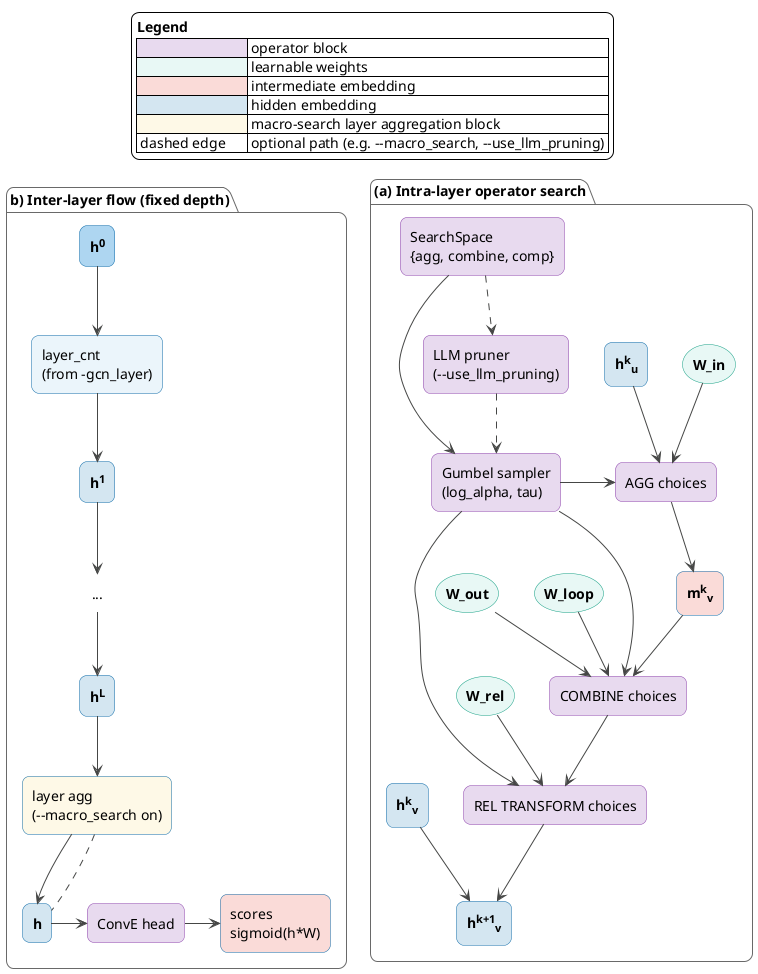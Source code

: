 @startuml
!theme vibrant

skinparam defaultFontName sans-serif
skinparam shadowing false
skinparam roundCorner 15
skinparam rectangle {
    BackgroundColor #EBF5FB
    BorderColor #0E6BA8
}
skinparam agent {
    BackgroundColor #E8DAEF
    BorderColor #8E44AD
}
skinparam storage {
    BackgroundColor #E8F8F5
    BorderColor #16A085
}
skinparam rectangle<<operator>> {
    BackgroundColor #E8DAEF
    BorderColor #8E44AD
}
hide stereotype

legend top
<font size=14><b>Legend</b></font>
| <#E8DAEF>   | operator block |
| <#E8F8F5>   | learnable weights |
| <#FADBD8>   | intermediate embedding |
| <#D4E6F1>   | hidden embedding |
| <#FEF9E7>   | macro-search layer aggregation block |
| dashed edge      | optional path (e.g. &#45;&#45;macro_search, &#45;&#45;use_llm_pruning) |
end legend

package "(b) Inter-layer flow (fixed depth))" {
    rectangle "<b>h<sup>0</sup></b>" as h0 #AED6F1
    rectangle "layer_cnt\n(from -gcn_layer)" as layer_cnt
    rectangle "<b>h<sup>1</sup></b>" as h1 #D4E6F1
    label "..." as dots
    rectangle "<b>h<sup>L</sup></b>" as hL #D4E6F1
    rectangle "layer agg\n(--macro_search on)" as layer_agg #FEF9E7
    rectangle "<b>h</b>" as h_final #D4E6F1
    rectangle "ConvE head" as conve <<operator>>
    rectangle "scores\nsigmoid(h*W)" as scores #FADBD8

    h0 -d-> layer_cnt
    layer_cnt -d-> h1
    h1 -d-> dots
    dots -d-> hL
    hL -d-> layer_agg
    layer_agg -d-> h_final
    h_final -r-> conve
    conve -r-> scores

    layer_agg -[dashed]- h_final
}

package "(a) Intra-layer operator search" {
    agent "SearchSpace\n{agg, combine, comp}" as search_space
    agent "LLM pruner\n(--use_llm_pruning)" as llm_pruner
    agent "Gumbel sampler\n(log_alpha, tau)" as gumbel
    storage "<b>W_loop</b>" as W_loop
    storage "<b>W_in</b>" as W_in
    storage "<b>W_out</b>" as W_out
    storage "<b>W_rel</b>" as W_rel
    rectangle "<b>h<sup>k</sup><sub>u</sub></b>" as h_u #D4E6F1
    rectangle "<b>h<sup>k</sup><sub>v</sub></b>" as h_v #D4E6F1
    rectangle "AGG choices" as agg_ops <<operator>>
    rectangle "COMBINE choices" as combine_ops <<operator>>
    rectangle "REL TRANSFORM choices" as comp_ops <<operator>>
    rectangle "<b>m<sup>k</sup><sub>v</sub></b>" as m_v #FADBD8
    rectangle "<b>h<sup>k+1</sup><sub>v</sub></b>" as h_v_next #D4E6F1

    search_space -r-> gumbel
    search_space -[dashed]-> llm_pruner
    llm_pruner -[dashed]-> gumbel
    gumbel -r-> agg_ops
    gumbel -r-> combine_ops
    gumbel -r-> comp_ops

    h_u --> agg_ops
    W_in --> agg_ops
    agg_ops --> m_v
    m_v --> combine_ops
    W_loop --> combine_ops
    W_out --> combine_ops
    combine_ops --> comp_ops
    W_rel --> comp_ops
    comp_ops --> h_v_next
    h_v --> h_v_next
}

@enduml
